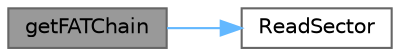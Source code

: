 digraph "getFATChain"
{
 // LATEX_PDF_SIZE
  bgcolor="transparent";
  edge [fontname=Helvetica,fontsize=10,labelfontname=Helvetica,labelfontsize=10];
  node [fontname=Helvetica,fontsize=10,shape=box,height=0.2,width=0.4];
  rankdir="LR";
  Node1 [id="Node000001",label="getFATChain",height=0.2,width=0.4,color="gray40", fillcolor="grey60", style="filled", fontcolor="black",tooltip="Извлекает цепочку FAT секторов и сохраняет их в массив."];
  Node1 -> Node2 [id="edge1_Node000001_Node000002",color="steelblue1",style="solid",tooltip=" "];
  Node2 [id="Node000002",label="ReadSector",height=0.2,width=0.4,color="grey40", fillcolor="white", style="filled",URL="$_x_l_s_parser_8cpp.html#ac462abe109e1ef9562149cb5362f87b5",tooltip="Читает данные сектора из буфера в указанную область памяти."];
}
